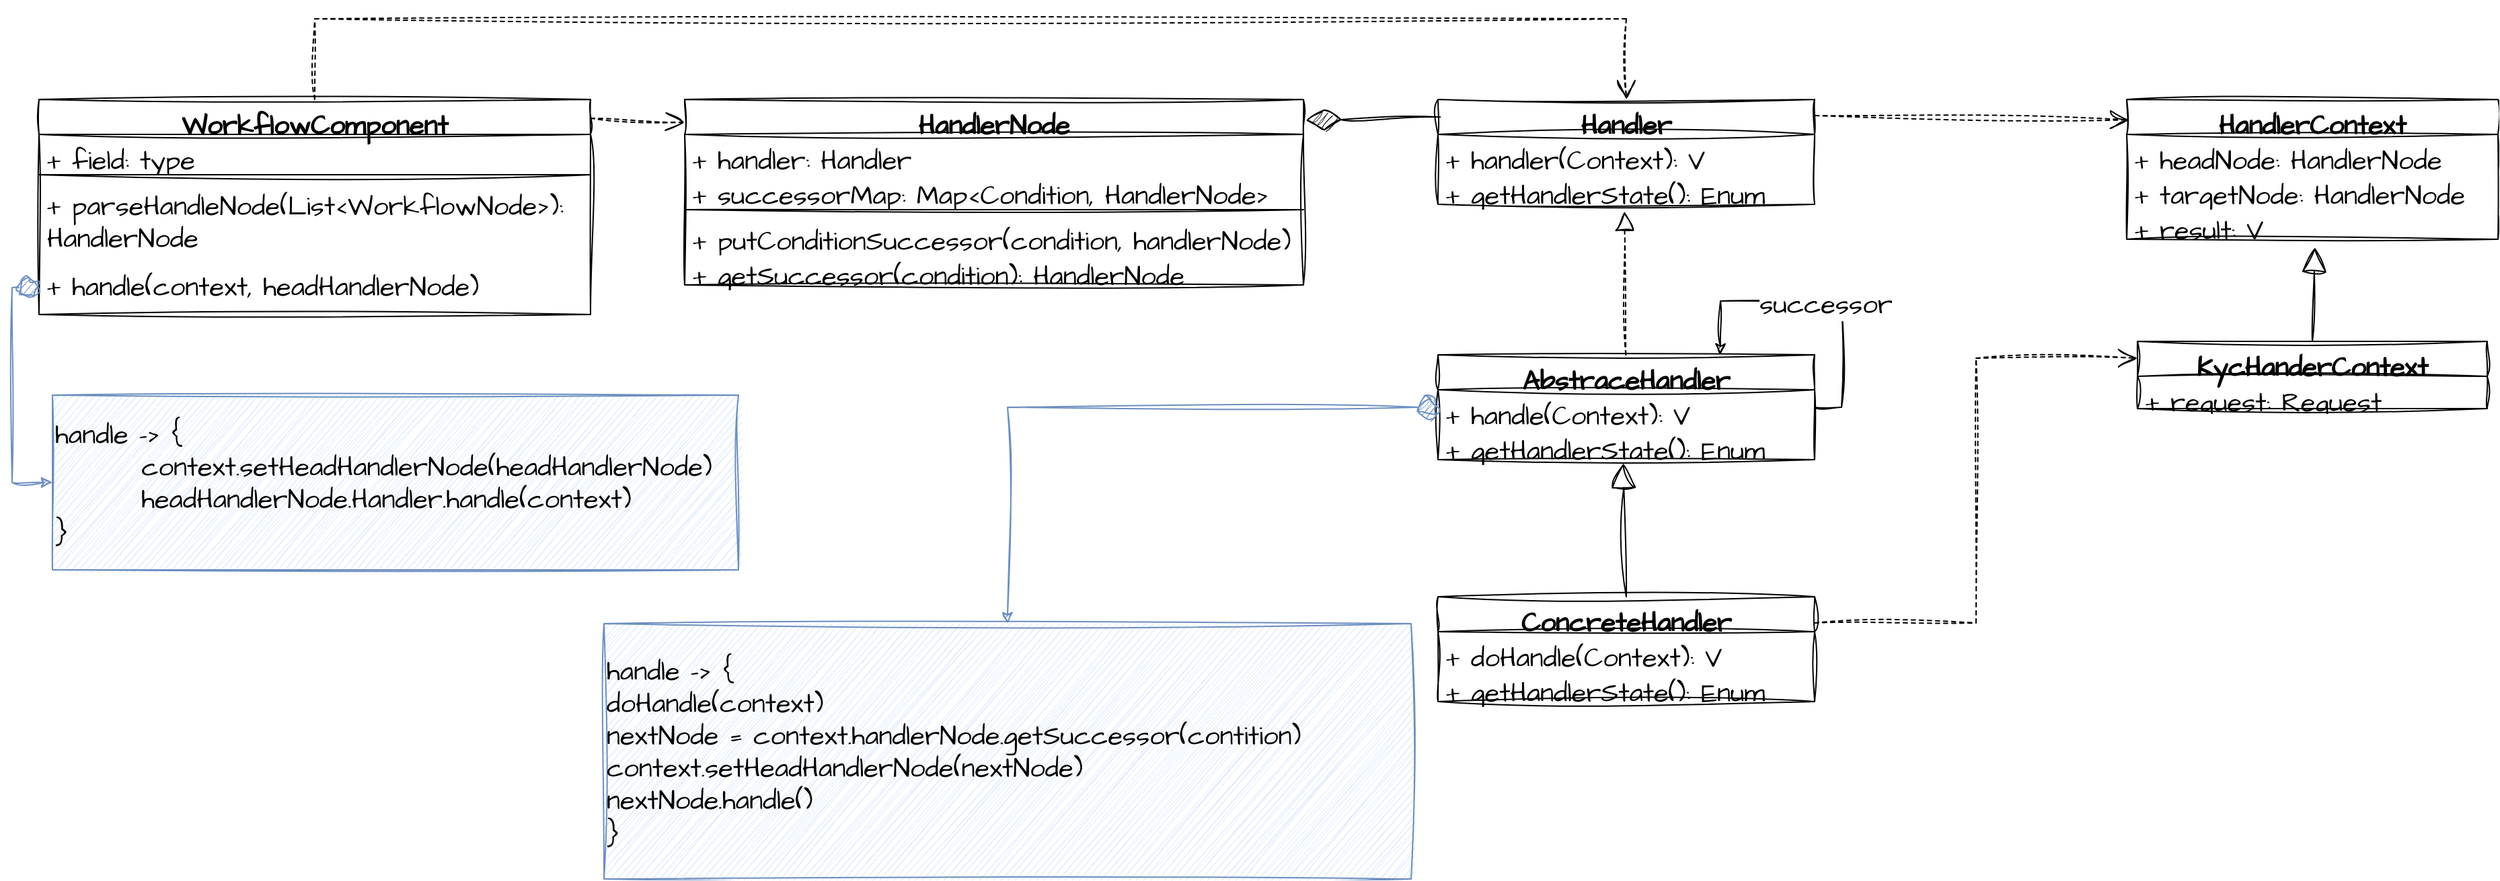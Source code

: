 <mxfile version="20.8.20" type="device"><diagram name="第 1 页" id="w5LgO7opoFDZ8v74BOam"><mxGraphModel dx="2120" dy="1369" grid="1" gridSize="10" guides="1" tooltips="1" connect="1" arrows="1" fold="1" page="1" pageScale="1" pageWidth="827" pageHeight="1169" math="0" shadow="0"><root><mxCell id="0"/><mxCell id="1" parent="0"/><mxCell id="pLBgXFGqB-I3ZDkkMNh5-1" value="HandlerContext" style="swimlane;fontStyle=1;align=center;verticalAlign=top;childLayout=stackLayout;horizontal=1;startSize=26;horizontalStack=0;resizeParent=1;resizeParentMax=0;resizeLast=0;collapsible=1;marginBottom=0;hachureGap=4;fontFamily=Architects Daughter;fontSource=https%3A%2F%2Ffonts.googleapis.com%2Fcss%3Ffamily%3DArchitects%2BDaughter;fontSize=20;sketch=1;curveFitting=1;jiggle=2;" parent="1" vertex="1"><mxGeometry x="1862" y="130" width="276" height="104" as="geometry"/></mxCell><mxCell id="pLBgXFGqB-I3ZDkkMNh5-2" value="+ headNode: HandlerNode" style="text;strokeColor=none;fillColor=none;align=left;verticalAlign=top;spacingLeft=4;spacingRight=4;overflow=hidden;rotatable=0;points=[[0,0.5],[1,0.5]];portConstraint=eastwest;fontSize=20;fontFamily=Architects Daughter;sketch=1;curveFitting=1;jiggle=2;" parent="pLBgXFGqB-I3ZDkkMNh5-1" vertex="1"><mxGeometry y="26" width="276" height="26" as="geometry"/></mxCell><mxCell id="pLBgXFGqB-I3ZDkkMNh5-9" value="+ targetNode: HandlerNode" style="text;strokeColor=none;fillColor=none;align=left;verticalAlign=top;spacingLeft=4;spacingRight=4;overflow=hidden;rotatable=0;points=[[0,0.5],[1,0.5]];portConstraint=eastwest;fontSize=20;fontFamily=Architects Daughter;sketch=1;curveFitting=1;jiggle=2;" parent="pLBgXFGqB-I3ZDkkMNh5-1" vertex="1"><mxGeometry y="52" width="276" height="26" as="geometry"/></mxCell><mxCell id="pLBgXFGqB-I3ZDkkMNh5-10" value="+ result: V" style="text;strokeColor=none;fillColor=none;align=left;verticalAlign=top;spacingLeft=4;spacingRight=4;overflow=hidden;rotatable=0;points=[[0,0.5],[1,0.5]];portConstraint=eastwest;fontSize=20;fontFamily=Architects Daughter;sketch=1;curveFitting=1;jiggle=2;" parent="pLBgXFGqB-I3ZDkkMNh5-1" vertex="1"><mxGeometry y="78" width="276" height="26" as="geometry"/></mxCell><mxCell id="pLBgXFGqB-I3ZDkkMNh5-5" value="WorkflowComponent" style="swimlane;fontStyle=1;align=center;verticalAlign=top;childLayout=stackLayout;horizontal=1;startSize=26;horizontalStack=0;resizeParent=1;resizeParentMax=0;resizeLast=0;collapsible=1;marginBottom=0;hachureGap=4;fontFamily=Architects Daughter;fontSource=https%3A%2F%2Ffonts.googleapis.com%2Fcss%3Ffamily%3DArchitects%2BDaughter;fontSize=20;sketch=1;curveFitting=1;jiggle=2;" parent="1" vertex="1"><mxGeometry x="310" y="130" width="410" height="160" as="geometry"/></mxCell><mxCell id="pLBgXFGqB-I3ZDkkMNh5-6" value="+ field: type" style="text;strokeColor=none;fillColor=none;align=left;verticalAlign=top;spacingLeft=4;spacingRight=4;overflow=hidden;rotatable=0;points=[[0,0.5],[1,0.5]];portConstraint=eastwest;fontSize=20;fontFamily=Architects Daughter;sketch=1;curveFitting=1;jiggle=2;" parent="pLBgXFGqB-I3ZDkkMNh5-5" vertex="1"><mxGeometry y="26" width="410" height="26" as="geometry"/></mxCell><mxCell id="pLBgXFGqB-I3ZDkkMNh5-7" value="" style="line;strokeWidth=1;fillColor=none;align=left;verticalAlign=middle;spacingTop=-1;spacingLeft=3;spacingRight=3;rotatable=0;labelPosition=right;points=[];portConstraint=eastwest;strokeColor=inherit;hachureGap=4;fontFamily=Architects Daughter;fontSource=https%3A%2F%2Ffonts.googleapis.com%2Fcss%3Ffamily%3DArchitects%2BDaughter;fontSize=20;sketch=1;curveFitting=1;jiggle=2;" parent="pLBgXFGqB-I3ZDkkMNh5-5" vertex="1"><mxGeometry y="52" width="410" height="8" as="geometry"/></mxCell><mxCell id="pLBgXFGqB-I3ZDkkMNh5-8" value="+ parseHandleNode(List&lt;WorkflowNode&gt;): &#10;HandlerNode" style="text;strokeColor=none;fillColor=none;align=left;verticalAlign=top;spacingLeft=4;spacingRight=4;overflow=hidden;rotatable=0;points=[[0,0.5],[1,0.5]];portConstraint=eastwest;fontSize=20;fontFamily=Architects Daughter;sketch=1;curveFitting=1;jiggle=2;" parent="pLBgXFGqB-I3ZDkkMNh5-5" vertex="1"><mxGeometry y="60" width="410" height="60" as="geometry"/></mxCell><mxCell id="BnFstB7kcRjdvX9QOj9j-5" value="+ handle(context, headHandlerNode)" style="text;strokeColor=none;fillColor=none;align=left;verticalAlign=top;spacingLeft=4;spacingRight=4;overflow=hidden;rotatable=0;points=[[0,0.5],[1,0.5]];portConstraint=eastwest;fontSize=20;fontFamily=Architects Daughter;sketch=1;curveFitting=1;jiggle=2;" vertex="1" parent="pLBgXFGqB-I3ZDkkMNh5-5"><mxGeometry y="120" width="410" height="40" as="geometry"/></mxCell><mxCell id="pLBgXFGqB-I3ZDkkMNh5-11" value="KycHanderContext" style="swimlane;fontStyle=1;align=center;verticalAlign=top;childLayout=stackLayout;horizontal=1;startSize=26;horizontalStack=0;resizeParent=1;resizeParentMax=0;resizeLast=0;collapsible=1;marginBottom=0;hachureGap=4;fontFamily=Architects Daughter;fontSource=https%3A%2F%2Ffonts.googleapis.com%2Fcss%3Ffamily%3DArchitects%2BDaughter;fontSize=20;sketch=1;curveFitting=1;jiggle=2;" parent="1" vertex="1"><mxGeometry x="1870" y="310" width="260" height="50" as="geometry"/></mxCell><mxCell id="pLBgXFGqB-I3ZDkkMNh5-12" value="+ request: Request" style="text;strokeColor=none;fillColor=none;align=left;verticalAlign=top;spacingLeft=4;spacingRight=4;overflow=hidden;rotatable=0;points=[[0,0.5],[1,0.5]];portConstraint=eastwest;fontSize=20;fontFamily=Architects Daughter;sketch=1;curveFitting=1;jiggle=2;" parent="pLBgXFGqB-I3ZDkkMNh5-11" vertex="1"><mxGeometry y="26" width="260" height="24" as="geometry"/></mxCell><mxCell id="pLBgXFGqB-I3ZDkkMNh5-15" value="HandlerNode" style="swimlane;fontStyle=1;align=center;verticalAlign=top;childLayout=stackLayout;horizontal=1;startSize=26;horizontalStack=0;resizeParent=1;resizeParentMax=0;resizeLast=0;collapsible=1;marginBottom=0;hachureGap=4;fontFamily=Architects Daughter;fontSource=https%3A%2F%2Ffonts.googleapis.com%2Fcss%3Ffamily%3DArchitects%2BDaughter;fontSize=20;sketch=1;curveFitting=1;jiggle=2;" parent="1" vertex="1"><mxGeometry x="790" y="130" width="460" height="138" as="geometry"/></mxCell><mxCell id="pLBgXFGqB-I3ZDkkMNh5-16" value="+ handler: Handler" style="text;strokeColor=none;fillColor=none;align=left;verticalAlign=top;spacingLeft=4;spacingRight=4;overflow=hidden;rotatable=0;points=[[0,0.5],[1,0.5]];portConstraint=eastwest;fontSize=20;fontFamily=Architects Daughter;sketch=1;curveFitting=1;jiggle=2;" parent="pLBgXFGqB-I3ZDkkMNh5-15" vertex="1"><mxGeometry y="26" width="460" height="26" as="geometry"/></mxCell><mxCell id="pLBgXFGqB-I3ZDkkMNh5-23" value="+ successorMap: Map&lt;Condition, HandlerNode&gt;" style="text;strokeColor=none;fillColor=none;align=left;verticalAlign=top;spacingLeft=4;spacingRight=4;overflow=hidden;rotatable=0;points=[[0,0.5],[1,0.5]];portConstraint=eastwest;fontSize=20;fontFamily=Architects Daughter;sketch=1;curveFitting=1;jiggle=2;" parent="pLBgXFGqB-I3ZDkkMNh5-15" vertex="1"><mxGeometry y="52" width="460" height="26" as="geometry"/></mxCell><mxCell id="pLBgXFGqB-I3ZDkkMNh5-17" value="" style="line;strokeWidth=1;fillColor=none;align=left;verticalAlign=middle;spacingTop=-1;spacingLeft=3;spacingRight=3;rotatable=0;labelPosition=right;points=[];portConstraint=eastwest;strokeColor=inherit;hachureGap=4;fontFamily=Architects Daughter;fontSource=https%3A%2F%2Ffonts.googleapis.com%2Fcss%3Ffamily%3DArchitects%2BDaughter;fontSize=20;sketch=1;curveFitting=1;jiggle=2;" parent="pLBgXFGqB-I3ZDkkMNh5-15" vertex="1"><mxGeometry y="78" width="460" height="8" as="geometry"/></mxCell><mxCell id="pLBgXFGqB-I3ZDkkMNh5-18" value="+ putConditionSuccessor(condition, handlerNode)" style="text;strokeColor=none;fillColor=none;align=left;verticalAlign=top;spacingLeft=4;spacingRight=4;overflow=hidden;rotatable=0;points=[[0,0.5],[1,0.5]];portConstraint=eastwest;fontSize=20;fontFamily=Architects Daughter;sketch=1;curveFitting=1;jiggle=2;" parent="pLBgXFGqB-I3ZDkkMNh5-15" vertex="1"><mxGeometry y="86" width="460" height="26" as="geometry"/></mxCell><mxCell id="BnFstB7kcRjdvX9QOj9j-18" value="+ getSuccessor(condition): HandlerNode" style="text;strokeColor=none;fillColor=none;align=left;verticalAlign=top;spacingLeft=4;spacingRight=4;overflow=hidden;rotatable=0;points=[[0,0.5],[1,0.5]];portConstraint=eastwest;fontSize=20;fontFamily=Architects Daughter;sketch=1;curveFitting=1;jiggle=2;" vertex="1" parent="pLBgXFGqB-I3ZDkkMNh5-15"><mxGeometry y="112" width="460" height="26" as="geometry"/></mxCell><mxCell id="pLBgXFGqB-I3ZDkkMNh5-24" value="Handler" style="swimlane;fontStyle=1;align=center;verticalAlign=top;childLayout=stackLayout;horizontal=1;startSize=26;horizontalStack=0;resizeParent=1;resizeParentMax=0;resizeLast=0;collapsible=1;marginBottom=0;hachureGap=4;fontFamily=Architects Daughter;fontSource=https%3A%2F%2Ffonts.googleapis.com%2Fcss%3Ffamily%3DArchitects%2BDaughter;fontSize=20;sketch=1;curveFitting=1;jiggle=2;" parent="1" vertex="1"><mxGeometry x="1350" y="130" width="280" height="78" as="geometry"/></mxCell><mxCell id="pLBgXFGqB-I3ZDkkMNh5-29" value="+ handler(Context): V" style="text;strokeColor=none;fillColor=none;align=left;verticalAlign=top;spacingLeft=4;spacingRight=4;overflow=hidden;rotatable=0;points=[[0,0.5],[1,0.5]];portConstraint=eastwest;fontSize=20;fontFamily=Architects Daughter;sketch=1;curveFitting=1;jiggle=2;" parent="pLBgXFGqB-I3ZDkkMNh5-24" vertex="1"><mxGeometry y="26" width="280" height="26" as="geometry"/></mxCell><mxCell id="pLBgXFGqB-I3ZDkkMNh5-28" value="+ getHandlerState(): Enum" style="text;strokeColor=none;fillColor=none;align=left;verticalAlign=top;spacingLeft=4;spacingRight=4;overflow=hidden;rotatable=0;points=[[0,0.5],[1,0.5]];portConstraint=eastwest;fontSize=20;fontFamily=Architects Daughter;sketch=1;curveFitting=1;jiggle=2;" parent="pLBgXFGqB-I3ZDkkMNh5-24" vertex="1"><mxGeometry y="52" width="280" height="26" as="geometry"/></mxCell><mxCell id="pLBgXFGqB-I3ZDkkMNh5-34" value="" style="endArrow=diamondThin;endFill=1;endSize=24;html=1;rounded=0;hachureGap=4;fontFamily=Architects Daughter;fontSource=https%3A%2F%2Ffonts.googleapis.com%2Fcss%3Ffamily%3DArchitects%2BDaughter;fontSize=16;exitX=0.006;exitY=0.169;exitDx=0;exitDy=0;entryX=1.004;entryY=0.113;entryDx=0;entryDy=0;entryPerimeter=0;exitPerimeter=0;sketch=1;curveFitting=1;jiggle=2;" parent="1" source="pLBgXFGqB-I3ZDkkMNh5-24" target="pLBgXFGqB-I3ZDkkMNh5-15" edge="1"><mxGeometry width="160" relative="1" as="geometry"><mxPoint x="1120" y="360" as="sourcePoint"/><mxPoint x="1280" y="360" as="targetPoint"/></mxGeometry></mxCell><mxCell id="pLBgXFGqB-I3ZDkkMNh5-35" value="AbstraceHandler" style="swimlane;fontStyle=1;align=center;verticalAlign=top;childLayout=stackLayout;horizontal=1;startSize=26;horizontalStack=0;resizeParent=1;resizeParentMax=0;resizeLast=0;collapsible=1;marginBottom=0;hachureGap=4;fontFamily=Architects Daughter;fontSource=https%3A%2F%2Ffonts.googleapis.com%2Fcss%3Ffamily%3DArchitects%2BDaughter;fontSize=20;sketch=1;curveFitting=1;jiggle=2;" parent="1" vertex="1"><mxGeometry x="1350" y="320" width="280" height="78" as="geometry"/></mxCell><mxCell id="BnFstB7kcRjdvX9QOj9j-16" style="edgeStyle=orthogonalEdgeStyle;rounded=0;sketch=1;hachureGap=4;jiggle=2;curveFitting=1;orthogonalLoop=1;jettySize=auto;html=1;exitX=1;exitY=0.5;exitDx=0;exitDy=0;entryX=0.75;entryY=0;entryDx=0;entryDy=0;fontFamily=Architects Daughter;fontSource=https%3A%2F%2Ffonts.googleapis.com%2Fcss%3Ffamily%3DArchitects%2BDaughter;fontSize=16;" edge="1" parent="pLBgXFGqB-I3ZDkkMNh5-35" source="pLBgXFGqB-I3ZDkkMNh5-36" target="pLBgXFGqB-I3ZDkkMNh5-35"><mxGeometry relative="1" as="geometry"><Array as="points"><mxPoint x="300" y="39"/><mxPoint x="300" y="-40"/><mxPoint x="210" y="-40"/></Array></mxGeometry></mxCell><mxCell id="BnFstB7kcRjdvX9QOj9j-17" value="successor" style="edgeLabel;html=1;align=center;verticalAlign=middle;resizable=0;points=[];fontSize=20;fontFamily=Architects Daughter;" vertex="1" connectable="0" parent="BnFstB7kcRjdvX9QOj9j-16"><mxGeometry x="-0.031" y="2" relative="1" as="geometry"><mxPoint as="offset"/></mxGeometry></mxCell><mxCell id="pLBgXFGqB-I3ZDkkMNh5-36" value="+ handle(Context): V" style="text;strokeColor=none;fillColor=none;align=left;verticalAlign=top;spacingLeft=4;spacingRight=4;overflow=hidden;rotatable=0;points=[[0,0.5],[1,0.5]];portConstraint=eastwest;fontSize=20;fontFamily=Architects Daughter;sketch=1;curveFitting=1;jiggle=2;" parent="pLBgXFGqB-I3ZDkkMNh5-35" vertex="1"><mxGeometry y="26" width="280" height="26" as="geometry"/></mxCell><mxCell id="pLBgXFGqB-I3ZDkkMNh5-37" value="+ getHandlerState(): Enum" style="text;strokeColor=none;fillColor=none;align=left;verticalAlign=top;spacingLeft=4;spacingRight=4;overflow=hidden;rotatable=0;points=[[0,0.5],[1,0.5]];portConstraint=eastwest;fontSize=20;fontFamily=Architects Daughter;sketch=1;curveFitting=1;jiggle=2;" parent="pLBgXFGqB-I3ZDkkMNh5-35" vertex="1"><mxGeometry y="52" width="280" height="26" as="geometry"/></mxCell><mxCell id="pLBgXFGqB-I3ZDkkMNh5-38" value="" style="endArrow=block;dashed=1;endFill=0;endSize=12;html=1;rounded=0;hachureGap=4;fontFamily=Architects Daughter;fontSource=https%3A%2F%2Ffonts.googleapis.com%2Fcss%3Ffamily%3DArchitects%2BDaughter;fontSize=16;entryX=0.495;entryY=1.205;entryDx=0;entryDy=0;entryPerimeter=0;sketch=1;curveFitting=1;jiggle=2;" parent="1" source="pLBgXFGqB-I3ZDkkMNh5-35" target="pLBgXFGqB-I3ZDkkMNh5-28" edge="1"><mxGeometry width="160" relative="1" as="geometry"><mxPoint x="1040" y="460" as="sourcePoint"/><mxPoint x="1200" y="460" as="targetPoint"/></mxGeometry></mxCell><mxCell id="pLBgXFGqB-I3ZDkkMNh5-39" value="ConcreteHandler" style="swimlane;fontStyle=1;align=center;verticalAlign=top;childLayout=stackLayout;horizontal=1;startSize=26;horizontalStack=0;resizeParent=1;resizeParentMax=0;resizeLast=0;collapsible=1;marginBottom=0;hachureGap=4;fontFamily=Architects Daughter;fontSource=https%3A%2F%2Ffonts.googleapis.com%2Fcss%3Ffamily%3DArchitects%2BDaughter;fontSize=20;sketch=1;curveFitting=1;jiggle=2;" parent="1" vertex="1"><mxGeometry x="1350" y="500" width="280" height="78" as="geometry"/></mxCell><mxCell id="pLBgXFGqB-I3ZDkkMNh5-40" value="+ doHandle(Context): V" style="text;strokeColor=none;fillColor=none;align=left;verticalAlign=top;spacingLeft=4;spacingRight=4;overflow=hidden;rotatable=0;points=[[0,0.5],[1,0.5]];portConstraint=eastwest;fontSize=20;fontFamily=Architects Daughter;sketch=1;curveFitting=1;jiggle=2;" parent="pLBgXFGqB-I3ZDkkMNh5-39" vertex="1"><mxGeometry y="26" width="280" height="26" as="geometry"/></mxCell><mxCell id="pLBgXFGqB-I3ZDkkMNh5-41" value="+ getHandlerState(): Enum" style="text;strokeColor=none;fillColor=none;align=left;verticalAlign=top;spacingLeft=4;spacingRight=4;overflow=hidden;rotatable=0;points=[[0,0.5],[1,0.5]];portConstraint=eastwest;fontSize=20;fontFamily=Architects Daughter;sketch=1;curveFitting=1;jiggle=2;" parent="pLBgXFGqB-I3ZDkkMNh5-39" vertex="1"><mxGeometry y="52" width="280" height="26" as="geometry"/></mxCell><mxCell id="pLBgXFGqB-I3ZDkkMNh5-42" value="" style="endArrow=block;endSize=16;endFill=0;html=1;rounded=0;hachureGap=4;fontFamily=Architects Daughter;fontSource=https%3A%2F%2Ffonts.googleapis.com%2Fcss%3Ffamily%3DArchitects%2BDaughter;fontSize=16;exitX=0.5;exitY=0;exitDx=0;exitDy=0;sketch=1;curveFitting=1;jiggle=2;entryX=0.492;entryY=1.101;entryDx=0;entryDy=0;entryPerimeter=0;" parent="1" source="pLBgXFGqB-I3ZDkkMNh5-39" edge="1" target="pLBgXFGqB-I3ZDkkMNh5-37"><mxGeometry width="160" relative="1" as="geometry"><mxPoint x="1010" y="500" as="sourcePoint"/><mxPoint x="1490" y="440" as="targetPoint"/></mxGeometry></mxCell><mxCell id="BnFstB7kcRjdvX9QOj9j-2" value="" style="endArrow=open;endSize=12;dashed=1;html=1;rounded=0;hachureGap=4;fontFamily=Architects Daughter;fontSource=https%3A%2F%2Ffonts.googleapis.com%2Fcss%3Ffamily%3DArchitects%2BDaughter;fontSize=16;entryX=0;entryY=0.124;entryDx=0;entryDy=0;entryPerimeter=0;sketch=1;curveFitting=1;jiggle=2;" edge="1" parent="1" target="pLBgXFGqB-I3ZDkkMNh5-15"><mxGeometry width="160" relative="1" as="geometry"><mxPoint x="720" y="144" as="sourcePoint"/><mxPoint x="790" y="290" as="targetPoint"/></mxGeometry></mxCell><mxCell id="BnFstB7kcRjdvX9QOj9j-4" value="" style="endArrow=open;endSize=12;dashed=1;html=1;rounded=0;hachureGap=4;fontFamily=Architects Daughter;fontSource=https%3A%2F%2Ffonts.googleapis.com%2Fcss%3Ffamily%3DArchitects%2BDaughter;fontSize=16;exitX=0.5;exitY=0;exitDx=0;exitDy=0;entryX=0.5;entryY=0;entryDx=0;entryDy=0;edgeStyle=orthogonalEdgeStyle;sketch=1;curveFitting=1;jiggle=2;" edge="1" parent="1" source="pLBgXFGqB-I3ZDkkMNh5-5" target="pLBgXFGqB-I3ZDkkMNh5-24"><mxGeometry width="160" relative="1" as="geometry"><mxPoint x="520" y="50" as="sourcePoint"/><mxPoint x="680" y="50" as="targetPoint"/><Array as="points"><mxPoint x="515" y="70"/><mxPoint x="1490" y="70"/></Array></mxGeometry></mxCell><mxCell id="BnFstB7kcRjdvX9QOj9j-6" value="handle -&amp;gt; {&lt;br&gt;&lt;span style=&quot;white-space: pre;&quot;&gt;&#9;&lt;/span&gt;context.setHeadHandlerNode(headHandlerNode)&lt;br&gt;&lt;span style=&quot;white-space: pre;&quot;&gt;&#9;&lt;/span&gt;headHandlerNode.Handler.handle(context)&lt;br&gt;}" style="text;html=1;strokeColor=#6c8ebf;fillColor=#dae8fc;align=left;verticalAlign=middle;whiteSpace=wrap;rounded=0;fontSize=20;fontFamily=Architects Daughter;sketch=1;curveFitting=1;jiggle=2;" vertex="1" parent="1"><mxGeometry x="320" y="350" width="510" height="130" as="geometry"/></mxCell><mxCell id="BnFstB7kcRjdvX9QOj9j-7" style="edgeStyle=orthogonalEdgeStyle;rounded=0;hachureGap=4;orthogonalLoop=1;jettySize=auto;html=1;entryX=0;entryY=0.5;entryDx=0;entryDy=0;fontFamily=Architects Daughter;fontSource=https%3A%2F%2Ffonts.googleapis.com%2Fcss%3Ffamily%3DArchitects%2BDaughter;fontSize=16;exitX=0;exitY=0.5;exitDx=0;exitDy=0;startArrow=circle;startFill=1;sketch=1;curveFitting=1;jiggle=2;fillColor=#dae8fc;strokeColor=#6c8ebf;" edge="1" parent="1" source="BnFstB7kcRjdvX9QOj9j-5" target="BnFstB7kcRjdvX9QOj9j-6"><mxGeometry relative="1" as="geometry"/></mxCell><mxCell id="BnFstB7kcRjdvX9QOj9j-9" value="" style="endArrow=block;endSize=16;endFill=0;html=1;rounded=0;sketch=1;hachureGap=4;jiggle=2;curveFitting=1;fontFamily=Architects Daughter;fontSource=https%3A%2F%2Ffonts.googleapis.com%2Fcss%3Ffamily%3DArchitects%2BDaughter;fontSize=16;exitX=0.5;exitY=0;exitDx=0;exitDy=0;entryX=0.507;entryY=1.231;entryDx=0;entryDy=0;entryPerimeter=0;" edge="1" parent="1" source="pLBgXFGqB-I3ZDkkMNh5-11" target="pLBgXFGqB-I3ZDkkMNh5-10"><mxGeometry width="160" relative="1" as="geometry"><mxPoint x="1740" y="420" as="sourcePoint"/><mxPoint x="1900" y="420" as="targetPoint"/></mxGeometry></mxCell><mxCell id="BnFstB7kcRjdvX9QOj9j-11" value="" style="endArrow=open;endSize=12;dashed=1;html=1;rounded=0;sketch=1;hachureGap=4;jiggle=2;curveFitting=1;fontFamily=Architects Daughter;fontSource=https%3A%2F%2Ffonts.googleapis.com%2Fcss%3Ffamily%3DArchitects%2BDaughter;fontSize=16;exitX=1;exitY=0.25;exitDx=0;exitDy=0;entryX=0;entryY=0.25;entryDx=0;entryDy=0;edgeStyle=orthogonalEdgeStyle;" edge="1" parent="1" source="pLBgXFGqB-I3ZDkkMNh5-39" target="pLBgXFGqB-I3ZDkkMNh5-11"><mxGeometry width="160" relative="1" as="geometry"><mxPoint x="1670" y="590" as="sourcePoint"/><mxPoint x="1830" y="590" as="targetPoint"/></mxGeometry></mxCell><mxCell id="BnFstB7kcRjdvX9QOj9j-12" value="" style="endArrow=open;endSize=12;dashed=1;html=1;rounded=0;sketch=1;hachureGap=4;jiggle=2;curveFitting=1;fontFamily=Architects Daughter;fontSource=https%3A%2F%2Ffonts.googleapis.com%2Fcss%3Ffamily%3DArchitects%2BDaughter;fontSize=16;exitX=1.001;exitY=0.154;exitDx=0;exitDy=0;entryX=0.007;entryY=0.146;entryDx=0;entryDy=0;exitPerimeter=0;entryPerimeter=0;" edge="1" parent="1" source="pLBgXFGqB-I3ZDkkMNh5-24" target="pLBgXFGqB-I3ZDkkMNh5-1"><mxGeometry width="160" relative="1" as="geometry"><mxPoint x="1660" y="597" as="sourcePoint"/><mxPoint x="1900" y="460" as="targetPoint"/></mxGeometry></mxCell><mxCell id="BnFstB7kcRjdvX9QOj9j-14" style="edgeStyle=orthogonalEdgeStyle;rounded=0;hachureGap=4;orthogonalLoop=1;jettySize=auto;html=1;fontFamily=Architects Daughter;fontSource=https%3A%2F%2Ffonts.googleapis.com%2Fcss%3Ffamily%3DArchitects%2BDaughter;fontSize=16;exitX=0;exitY=0.5;exitDx=0;exitDy=0;startArrow=circle;startFill=1;sketch=1;curveFitting=1;jiggle=2;entryX=0.5;entryY=0;entryDx=0;entryDy=0;fillColor=#dae8fc;strokeColor=#6c8ebf;" edge="1" parent="1" source="pLBgXFGqB-I3ZDkkMNh5-36" target="BnFstB7kcRjdvX9QOj9j-15"><mxGeometry relative="1" as="geometry"><mxPoint x="840" y="370" as="sourcePoint"/><mxPoint x="1090" y="430" as="targetPoint"/></mxGeometry></mxCell><mxCell id="BnFstB7kcRjdvX9QOj9j-15" value="handle -&amp;gt; {&lt;br&gt;&lt;span style=&quot;&quot;&gt;&#9;&lt;/span&gt;doHandle(context)&lt;br&gt;&lt;span style=&quot;&quot;&gt;&#9;&lt;/span&gt;nextNode = context.handlerNode.getSuccessor(contition)&lt;br&gt;&lt;span style=&quot;&quot;&gt;&#9;&lt;/span&gt;context.setHeadHandlerNode(nextNode)&lt;br&gt;nextNode.handle()&lt;br&gt;}" style="text;html=1;strokeColor=#6c8ebf;fillColor=#dae8fc;align=left;verticalAlign=middle;whiteSpace=wrap;rounded=0;fontSize=20;fontFamily=Architects Daughter;sketch=1;curveFitting=1;jiggle=2;" vertex="1" parent="1"><mxGeometry x="730" y="520" width="600" height="190" as="geometry"/></mxCell></root></mxGraphModel></diagram></mxfile>